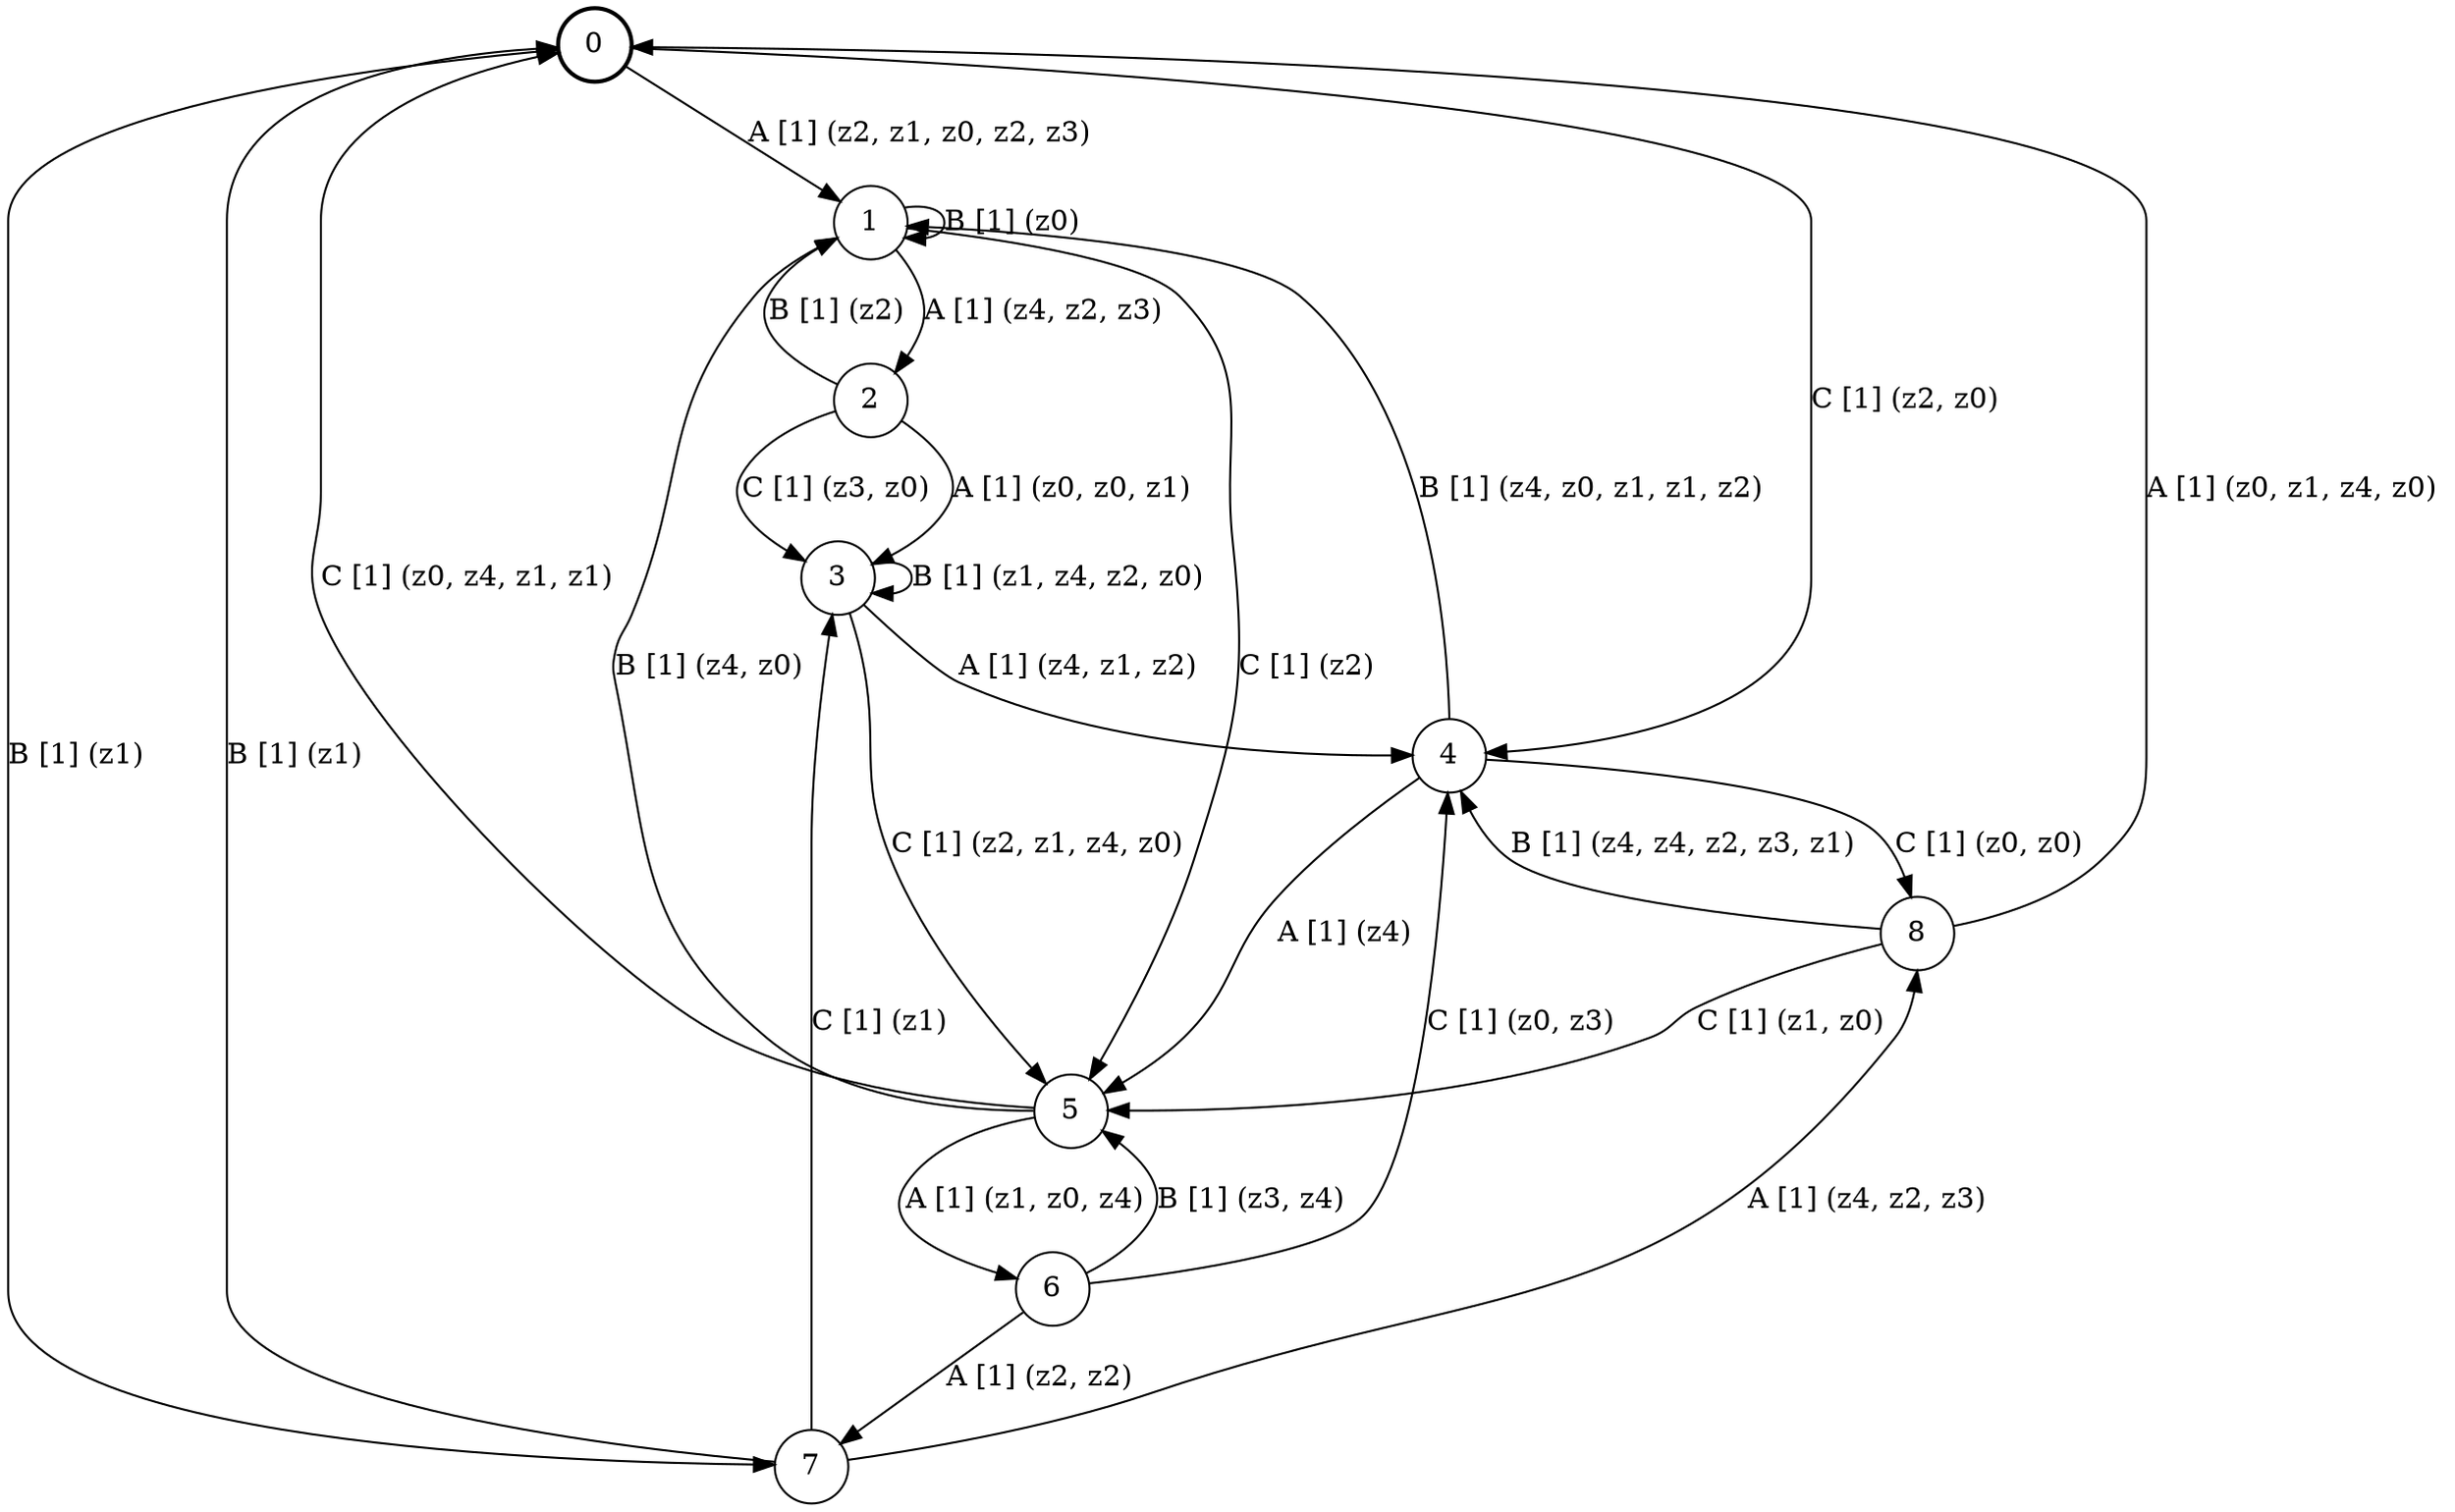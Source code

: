 # generated file, don't try to modify
# command: dot -Tpng <filename> > tree.png
digraph Automaton {
    node [shape = circle];
    0 [style = "bold"];
    0 -> 1 [label = "A [1] (z2, z1, z0, z2, z3) "];
    0 -> 7 [label = "B [1] (z1) "];
    0 -> 4 [label = "C [1] (z2, z0) "];
    1 -> 2 [label = "A [1] (z4, z2, z3) "];
    1 -> 1 [label = "B [1] (z0) "];
    1 -> 5 [label = "C [1] (z2) "];
    2 -> 3 [label = "A [1] (z0, z0, z1) "];
    2 -> 1 [label = "B [1] (z2) "];
    2 -> 3 [label = "C [1] (z3, z0) "];
    3 -> 4 [label = "A [1] (z4, z1, z2) "];
    3 -> 3 [label = "B [1] (z1, z4, z2, z0) "];
    3 -> 5 [label = "C [1] (z2, z1, z4, z0) "];
    4 -> 5 [label = "A [1] (z4) "];
    4 -> 1 [label = "B [1] (z4, z0, z1, z1, z2) "];
    4 -> 8 [label = "C [1] (z0, z0) "];
    5 -> 6 [label = "A [1] (z1, z0, z4) "];
    5 -> 1 [label = "B [1] (z4, z0) "];
    5 -> 0 [label = "C [1] (z0, z4, z1, z1) "];
    6 -> 7 [label = "A [1] (z2, z2) "];
    6 -> 5 [label = "B [1] (z3, z4) "];
    6 -> 4 [label = "C [1] (z0, z3) "];
    7 -> 8 [label = "A [1] (z4, z2, z3) "];
    7 -> 0 [label = "B [1] (z1) "];
    7 -> 3 [label = "C [1] (z1) "];
    8 -> 0 [label = "A [1] (z0, z1, z4, z0) "];
    8 -> 4 [label = "B [1] (z4, z4, z2, z3, z1) "];
    8 -> 5 [label = "C [1] (z1, z0) "];
}
